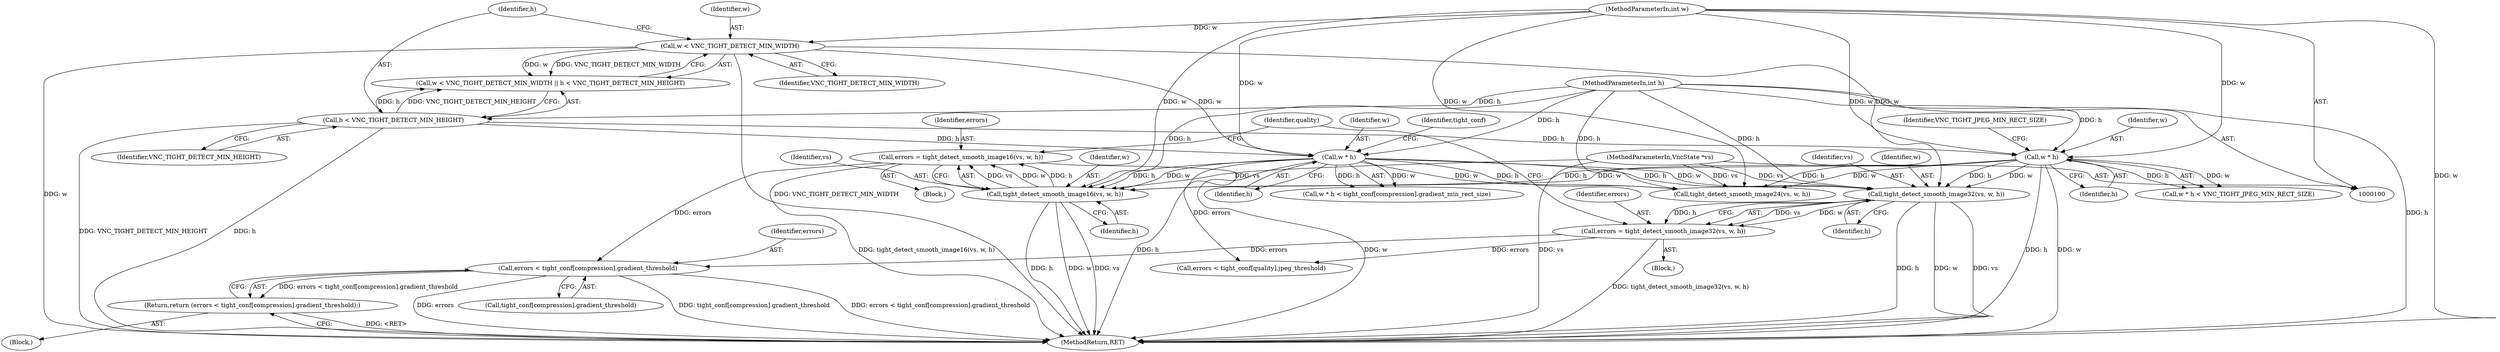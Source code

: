digraph "0_qemu_9f64916da20eea67121d544698676295bbb105a7_4@array" {
"1000275" [label="(Call,errors < tight_conf[compression].gradient_threshold)"];
"1000254" [label="(Call,errors = tight_detect_smooth_image16(vs, w, h))"];
"1000256" [label="(Call,tight_detect_smooth_image16(vs, w, h))"];
"1000101" [label="(MethodParameterIn,VncState *vs)"];
"1000183" [label="(Call,w * h)"];
"1000149" [label="(Call,w < VNC_TIGHT_DETECT_MIN_WIDTH)"];
"1000102" [label="(MethodParameterIn,int w)"];
"1000152" [label="(Call,h < VNC_TIGHT_DETECT_MIN_HEIGHT)"];
"1000103" [label="(MethodParameterIn,int h)"];
"1000172" [label="(Call,w * h)"];
"1000246" [label="(Call,errors = tight_detect_smooth_image32(vs, w, h))"];
"1000248" [label="(Call,tight_detect_smooth_image32(vs, w, h))"];
"1000274" [label="(Return,return (errors < tight_conf[compression].gradient_threshold);)"];
"1000212" [label="(Call,tight_detect_smooth_image24(vs, w, h))"];
"1000173" [label="(Identifier,w)"];
"1000249" [label="(Identifier,vs)"];
"1000185" [label="(Identifier,h)"];
"1000248" [label="(Call,tight_detect_smooth_image32(vs, w, h))"];
"1000102" [label="(MethodParameterIn,int w)"];
"1000276" [label="(Identifier,errors)"];
"1000151" [label="(Identifier,VNC_TIGHT_DETECT_MIN_WIDTH)"];
"1000255" [label="(Identifier,errors)"];
"1000254" [label="(Call,errors = tight_detect_smooth_image16(vs, w, h))"];
"1000277" [label="(Call,tight_conf[compression].gradient_threshold)"];
"1000253" [label="(Block,)"];
"1000282" [label="(MethodReturn,RET)"];
"1000251" [label="(Identifier,h)"];
"1000153" [label="(Identifier,h)"];
"1000274" [label="(Return,return (errors < tight_conf[compression].gradient_threshold);)"];
"1000152" [label="(Call,h < VNC_TIGHT_DETECT_MIN_HEIGHT)"];
"1000154" [label="(Identifier,VNC_TIGHT_DETECT_MIN_HEIGHT)"];
"1000174" [label="(Identifier,h)"];
"1000246" [label="(Call,errors = tight_detect_smooth_image32(vs, w, h))"];
"1000275" [label="(Call,errors < tight_conf[compression].gradient_threshold)"];
"1000262" [label="(Identifier,quality)"];
"1000104" [label="(Block,)"];
"1000101" [label="(MethodParameterIn,VncState *vs)"];
"1000149" [label="(Call,w < VNC_TIGHT_DETECT_MIN_WIDTH)"];
"1000148" [label="(Call,w < VNC_TIGHT_DETECT_MIN_WIDTH || h < VNC_TIGHT_DETECT_MIN_HEIGHT)"];
"1000258" [label="(Identifier,w)"];
"1000150" [label="(Identifier,w)"];
"1000256" [label="(Call,tight_detect_smooth_image16(vs, w, h))"];
"1000103" [label="(MethodParameterIn,int h)"];
"1000259" [label="(Identifier,h)"];
"1000188" [label="(Identifier,tight_conf)"];
"1000171" [label="(Call,w * h < VNC_TIGHT_JPEG_MIN_RECT_SIZE)"];
"1000245" [label="(Block,)"];
"1000172" [label="(Call,w * h)"];
"1000182" [label="(Call,w * h < tight_conf[compression].gradient_min_rect_size)"];
"1000267" [label="(Call,errors < tight_conf[quality].jpeg_threshold)"];
"1000183" [label="(Call,w * h)"];
"1000184" [label="(Identifier,w)"];
"1000247" [label="(Identifier,errors)"];
"1000257" [label="(Identifier,vs)"];
"1000175" [label="(Identifier,VNC_TIGHT_JPEG_MIN_RECT_SIZE)"];
"1000250" [label="(Identifier,w)"];
"1000275" -> "1000274"  [label="AST: "];
"1000275" -> "1000277"  [label="CFG: "];
"1000276" -> "1000275"  [label="AST: "];
"1000277" -> "1000275"  [label="AST: "];
"1000274" -> "1000275"  [label="CFG: "];
"1000275" -> "1000282"  [label="DDG: errors < tight_conf[compression].gradient_threshold"];
"1000275" -> "1000282"  [label="DDG: errors"];
"1000275" -> "1000282"  [label="DDG: tight_conf[compression].gradient_threshold"];
"1000275" -> "1000274"  [label="DDG: errors < tight_conf[compression].gradient_threshold"];
"1000254" -> "1000275"  [label="DDG: errors"];
"1000246" -> "1000275"  [label="DDG: errors"];
"1000254" -> "1000253"  [label="AST: "];
"1000254" -> "1000256"  [label="CFG: "];
"1000255" -> "1000254"  [label="AST: "];
"1000256" -> "1000254"  [label="AST: "];
"1000262" -> "1000254"  [label="CFG: "];
"1000254" -> "1000282"  [label="DDG: tight_detect_smooth_image16(vs, w, h)"];
"1000256" -> "1000254"  [label="DDG: vs"];
"1000256" -> "1000254"  [label="DDG: w"];
"1000256" -> "1000254"  [label="DDG: h"];
"1000254" -> "1000267"  [label="DDG: errors"];
"1000256" -> "1000259"  [label="CFG: "];
"1000257" -> "1000256"  [label="AST: "];
"1000258" -> "1000256"  [label="AST: "];
"1000259" -> "1000256"  [label="AST: "];
"1000256" -> "1000282"  [label="DDG: h"];
"1000256" -> "1000282"  [label="DDG: w"];
"1000256" -> "1000282"  [label="DDG: vs"];
"1000101" -> "1000256"  [label="DDG: vs"];
"1000183" -> "1000256"  [label="DDG: w"];
"1000183" -> "1000256"  [label="DDG: h"];
"1000172" -> "1000256"  [label="DDG: w"];
"1000172" -> "1000256"  [label="DDG: h"];
"1000102" -> "1000256"  [label="DDG: w"];
"1000103" -> "1000256"  [label="DDG: h"];
"1000101" -> "1000100"  [label="AST: "];
"1000101" -> "1000282"  [label="DDG: vs"];
"1000101" -> "1000212"  [label="DDG: vs"];
"1000101" -> "1000248"  [label="DDG: vs"];
"1000183" -> "1000182"  [label="AST: "];
"1000183" -> "1000185"  [label="CFG: "];
"1000184" -> "1000183"  [label="AST: "];
"1000185" -> "1000183"  [label="AST: "];
"1000188" -> "1000183"  [label="CFG: "];
"1000183" -> "1000282"  [label="DDG: h"];
"1000183" -> "1000282"  [label="DDG: w"];
"1000183" -> "1000182"  [label="DDG: w"];
"1000183" -> "1000182"  [label="DDG: h"];
"1000149" -> "1000183"  [label="DDG: w"];
"1000102" -> "1000183"  [label="DDG: w"];
"1000152" -> "1000183"  [label="DDG: h"];
"1000103" -> "1000183"  [label="DDG: h"];
"1000183" -> "1000212"  [label="DDG: w"];
"1000183" -> "1000212"  [label="DDG: h"];
"1000183" -> "1000248"  [label="DDG: w"];
"1000183" -> "1000248"  [label="DDG: h"];
"1000149" -> "1000148"  [label="AST: "];
"1000149" -> "1000151"  [label="CFG: "];
"1000150" -> "1000149"  [label="AST: "];
"1000151" -> "1000149"  [label="AST: "];
"1000153" -> "1000149"  [label="CFG: "];
"1000148" -> "1000149"  [label="CFG: "];
"1000149" -> "1000282"  [label="DDG: VNC_TIGHT_DETECT_MIN_WIDTH"];
"1000149" -> "1000282"  [label="DDG: w"];
"1000149" -> "1000148"  [label="DDG: w"];
"1000149" -> "1000148"  [label="DDG: VNC_TIGHT_DETECT_MIN_WIDTH"];
"1000102" -> "1000149"  [label="DDG: w"];
"1000149" -> "1000172"  [label="DDG: w"];
"1000102" -> "1000100"  [label="AST: "];
"1000102" -> "1000282"  [label="DDG: w"];
"1000102" -> "1000172"  [label="DDG: w"];
"1000102" -> "1000212"  [label="DDG: w"];
"1000102" -> "1000248"  [label="DDG: w"];
"1000152" -> "1000148"  [label="AST: "];
"1000152" -> "1000154"  [label="CFG: "];
"1000153" -> "1000152"  [label="AST: "];
"1000154" -> "1000152"  [label="AST: "];
"1000148" -> "1000152"  [label="CFG: "];
"1000152" -> "1000282"  [label="DDG: h"];
"1000152" -> "1000282"  [label="DDG: VNC_TIGHT_DETECT_MIN_HEIGHT"];
"1000152" -> "1000148"  [label="DDG: h"];
"1000152" -> "1000148"  [label="DDG: VNC_TIGHT_DETECT_MIN_HEIGHT"];
"1000103" -> "1000152"  [label="DDG: h"];
"1000152" -> "1000172"  [label="DDG: h"];
"1000103" -> "1000100"  [label="AST: "];
"1000103" -> "1000282"  [label="DDG: h"];
"1000103" -> "1000172"  [label="DDG: h"];
"1000103" -> "1000212"  [label="DDG: h"];
"1000103" -> "1000248"  [label="DDG: h"];
"1000172" -> "1000171"  [label="AST: "];
"1000172" -> "1000174"  [label="CFG: "];
"1000173" -> "1000172"  [label="AST: "];
"1000174" -> "1000172"  [label="AST: "];
"1000175" -> "1000172"  [label="CFG: "];
"1000172" -> "1000282"  [label="DDG: w"];
"1000172" -> "1000282"  [label="DDG: h"];
"1000172" -> "1000171"  [label="DDG: w"];
"1000172" -> "1000171"  [label="DDG: h"];
"1000172" -> "1000212"  [label="DDG: w"];
"1000172" -> "1000212"  [label="DDG: h"];
"1000172" -> "1000248"  [label="DDG: w"];
"1000172" -> "1000248"  [label="DDG: h"];
"1000246" -> "1000245"  [label="AST: "];
"1000246" -> "1000248"  [label="CFG: "];
"1000247" -> "1000246"  [label="AST: "];
"1000248" -> "1000246"  [label="AST: "];
"1000262" -> "1000246"  [label="CFG: "];
"1000246" -> "1000282"  [label="DDG: tight_detect_smooth_image32(vs, w, h)"];
"1000248" -> "1000246"  [label="DDG: vs"];
"1000248" -> "1000246"  [label="DDG: w"];
"1000248" -> "1000246"  [label="DDG: h"];
"1000246" -> "1000267"  [label="DDG: errors"];
"1000248" -> "1000251"  [label="CFG: "];
"1000249" -> "1000248"  [label="AST: "];
"1000250" -> "1000248"  [label="AST: "];
"1000251" -> "1000248"  [label="AST: "];
"1000248" -> "1000282"  [label="DDG: h"];
"1000248" -> "1000282"  [label="DDG: w"];
"1000248" -> "1000282"  [label="DDG: vs"];
"1000274" -> "1000104"  [label="AST: "];
"1000282" -> "1000274"  [label="CFG: "];
"1000274" -> "1000282"  [label="DDG: <RET>"];
}
